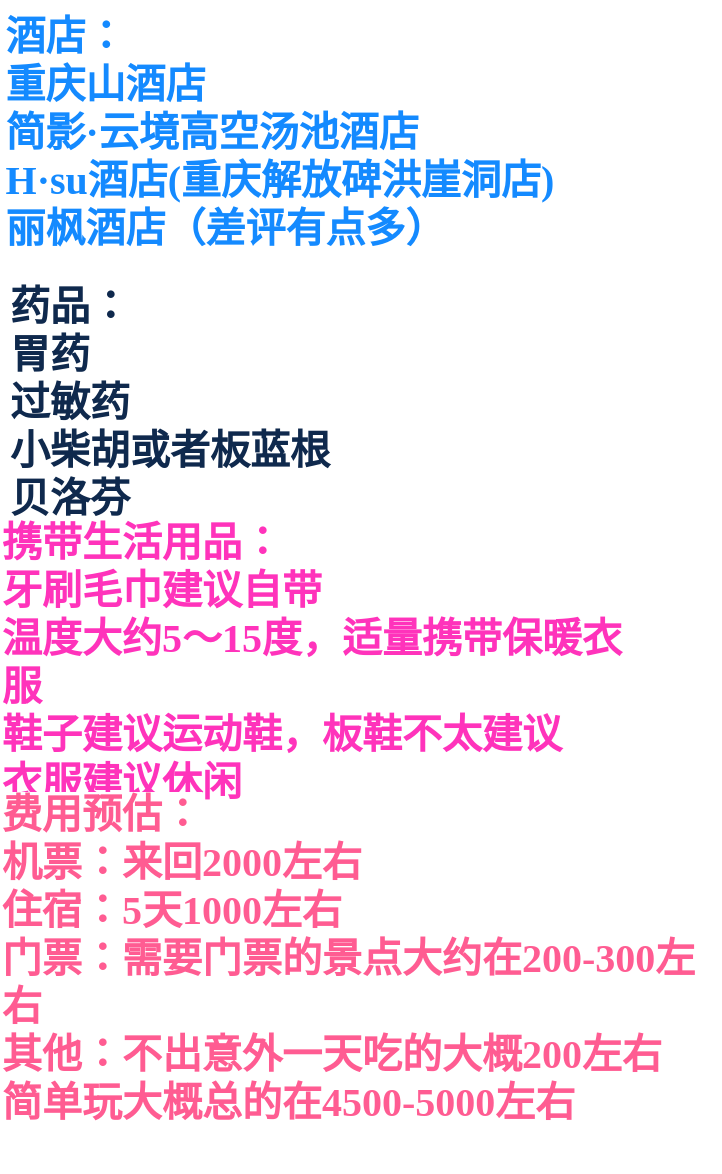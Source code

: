 <mxfile version="20.8.0" type="github">
  <diagram id="Nt4GldiQhaJvt-aMLipy" name="第 1 页">
    <mxGraphModel dx="1434" dy="770" grid="1" gridSize="10" guides="1" tooltips="1" connect="1" arrows="1" fold="1" page="1" pageScale="1" pageWidth="827" pageHeight="1169" math="0" shadow="0">
      <root>
        <mxCell id="0" />
        <mxCell id="1" parent="0" />
        <mxCell id="1PG7a3TGv3jrzEdtChJA-1" value="&lt;div style=&quot;text-align: left;&quot;&gt;&lt;span style=&quot;background-color: rgb(255, 255, 255); font-weight: 700;&quot;&gt;酒店：&lt;/span&gt;&lt;/div&gt;&lt;span style=&quot;font-weight: 700; background-color: rgb(255, 255, 255);&quot;&gt;&lt;div style=&quot;text-align: left;&quot;&gt;重庆山酒店&lt;/div&gt;&lt;/span&gt;&lt;span style=&quot;font-weight: 700; background-color: rgb(255, 255, 255);&quot;&gt;&lt;div style=&quot;text-align: left;&quot;&gt;简影·云境高空汤池酒店&lt;/div&gt;&lt;/span&gt;&lt;span style=&quot;font-weight: 700; background-color: rgb(255, 255, 255);&quot;&gt;&lt;div style=&quot;text-align: left;&quot;&gt;H·su酒店(重庆解放碑洪崖洞店)&lt;/div&gt;&lt;div style=&quot;text-align: left;&quot;&gt;丽枫酒店（差评有点多）&lt;/div&gt;&lt;/span&gt;" style="text;strokeColor=none;align=center;fillColor=none;html=1;verticalAlign=middle;whiteSpace=wrap;rounded=0;sketch=1;hachureGap=4;jiggle=2;curveFitting=1;fontFamily=Ma Shan Zheng;fontSource=https%3A%2F%2Ffonts.googleapis.com%2Fcss%3Ffamily%3DMa%2BShan%2BZheng;fontSize=20;fontColor=#148AFF;" vertex="1" parent="1">
          <mxGeometry x="100" y="120" width="280" height="130" as="geometry" />
        </mxCell>
        <mxCell id="1PG7a3TGv3jrzEdtChJA-2" value="&lt;div style=&quot;text-align: left;&quot;&gt;&lt;span style=&quot;background-color: rgb(255, 255, 255); color: rgb(15, 41, 77); font-weight: 700;&quot;&gt;药品：&lt;/span&gt;&lt;/div&gt;&lt;span style=&quot;color: rgb(15, 41, 77); font-weight: 700; background-color: rgb(255, 255, 255);&quot;&gt;&lt;div style=&quot;text-align: left;&quot;&gt;胃药&lt;/div&gt;&lt;div style=&quot;text-align: left;&quot;&gt;过敏药&lt;/div&gt;&lt;div style=&quot;text-align: left;&quot;&gt;小柴胡或者板蓝根&lt;/div&gt;&lt;div style=&quot;text-align: left;&quot;&gt;贝洛芬&lt;/div&gt;&lt;/span&gt;" style="text;strokeColor=none;align=center;fillColor=none;html=1;verticalAlign=middle;whiteSpace=wrap;rounded=0;sketch=1;hachureGap=4;jiggle=2;curveFitting=1;fontFamily=Ma Shan Zheng;fontSource=https%3A%2F%2Ffonts.googleapis.com%2Fcss%3Ffamily%3DMa%2BShan%2BZheng;fontSize=20;" vertex="1" parent="1">
          <mxGeometry x="100" y="250" width="170" height="140" as="geometry" />
        </mxCell>
        <mxCell id="1PG7a3TGv3jrzEdtChJA-3" value="&lt;div style=&quot;text-align: left;&quot;&gt;&lt;span style=&quot;background-color: rgb(255, 255, 255); font-weight: 700;&quot;&gt;&lt;font color=&quot;#ff33bb&quot;&gt;携带生活用品：&lt;/font&gt;&lt;/span&gt;&lt;/div&gt;&lt;span style=&quot;font-weight: 700; background-color: rgb(255, 255, 255);&quot;&gt;&lt;font color=&quot;#ff33bb&quot;&gt;&lt;div style=&quot;text-align: left;&quot;&gt;牙刷毛巾建议自带&lt;/div&gt;&lt;div style=&quot;text-align: left;&quot;&gt;温度大约5～15度，适量携带保暖衣服&lt;/div&gt;&lt;div style=&quot;text-align: left;&quot;&gt;鞋子建议运动鞋，板鞋不太建议&lt;/div&gt;&lt;div style=&quot;text-align: left;&quot;&gt;衣服建议休闲&lt;/div&gt;&lt;/font&gt;&lt;/span&gt;" style="text;strokeColor=none;align=center;fillColor=none;html=1;verticalAlign=middle;whiteSpace=wrap;rounded=0;sketch=1;hachureGap=4;jiggle=2;curveFitting=1;fontFamily=Ma Shan Zheng;fontSource=https%3A%2F%2Ffonts.googleapis.com%2Fcss%3Ffamily%3DMa%2BShan%2BZheng;fontSize=20;" vertex="1" parent="1">
          <mxGeometry x="100" y="380" width="330" height="140" as="geometry" />
        </mxCell>
        <mxCell id="1PG7a3TGv3jrzEdtChJA-4" value="&lt;div style=&quot;text-align: left;&quot;&gt;&lt;span style=&quot;background-color: rgb(255, 255, 255);&quot;&gt;&lt;b style=&quot;&quot;&gt;&lt;font color=&quot;#ff5c92&quot;&gt;费用预估：&lt;/font&gt;&lt;/b&gt;&lt;/span&gt;&lt;/div&gt;&lt;div style=&quot;text-align: left;&quot;&gt;&lt;span style=&quot;background-color: rgb(255, 255, 255);&quot;&gt;&lt;b&gt;&lt;font color=&quot;#ff5c92&quot;&gt;机票：来回2000左右&lt;/font&gt;&lt;/b&gt;&lt;/span&gt;&lt;/div&gt;&lt;div style=&quot;text-align: left;&quot;&gt;&lt;span style=&quot;background-color: rgb(255, 255, 255);&quot;&gt;&lt;b&gt;&lt;font color=&quot;#ff5c92&quot;&gt;住宿：5天1000左右&lt;/font&gt;&lt;/b&gt;&lt;/span&gt;&lt;/div&gt;&lt;div style=&quot;text-align: left;&quot;&gt;&lt;span style=&quot;background-color: rgb(255, 255, 255);&quot;&gt;&lt;b&gt;&lt;font color=&quot;#ff5c92&quot;&gt;门票：需要门票的景点大约在200-300左右&lt;/font&gt;&lt;/b&gt;&lt;/span&gt;&lt;/div&gt;&lt;div style=&quot;text-align: left;&quot;&gt;&lt;span style=&quot;background-color: rgb(255, 255, 255);&quot;&gt;&lt;b&gt;&lt;font color=&quot;#ff5c92&quot;&gt;其他：不出意外一天吃的大概200左右&lt;/font&gt;&lt;/b&gt;&lt;/span&gt;&lt;/div&gt;&lt;div style=&quot;text-align: left;&quot;&gt;&lt;span style=&quot;background-color: rgb(255, 255, 255);&quot;&gt;&lt;b&gt;&lt;font color=&quot;#ff5c92&quot;&gt;简单玩大概总的在4500-5000左右&lt;/font&gt;&lt;/b&gt;&lt;/span&gt;&lt;/div&gt;&lt;div style=&quot;text-align: left;&quot;&gt;&lt;font color=&quot;#ff33bb&quot;&gt;&lt;span style=&quot;background-color: rgb(255, 255, 255);&quot;&gt;&lt;b&gt;&lt;br&gt;&lt;/b&gt;&lt;/span&gt;&lt;/font&gt;&lt;/div&gt;" style="text;strokeColor=none;align=center;fillColor=none;html=1;verticalAlign=middle;whiteSpace=wrap;rounded=0;sketch=1;hachureGap=4;jiggle=2;curveFitting=1;fontFamily=Ma Shan Zheng;fontSource=https%3A%2F%2Ffonts.googleapis.com%2Fcss%3Ffamily%3DMa%2BShan%2BZheng;fontSize=20;" vertex="1" parent="1">
          <mxGeometry x="100" y="530" width="360" height="160" as="geometry" />
        </mxCell>
      </root>
    </mxGraphModel>
  </diagram>
</mxfile>
